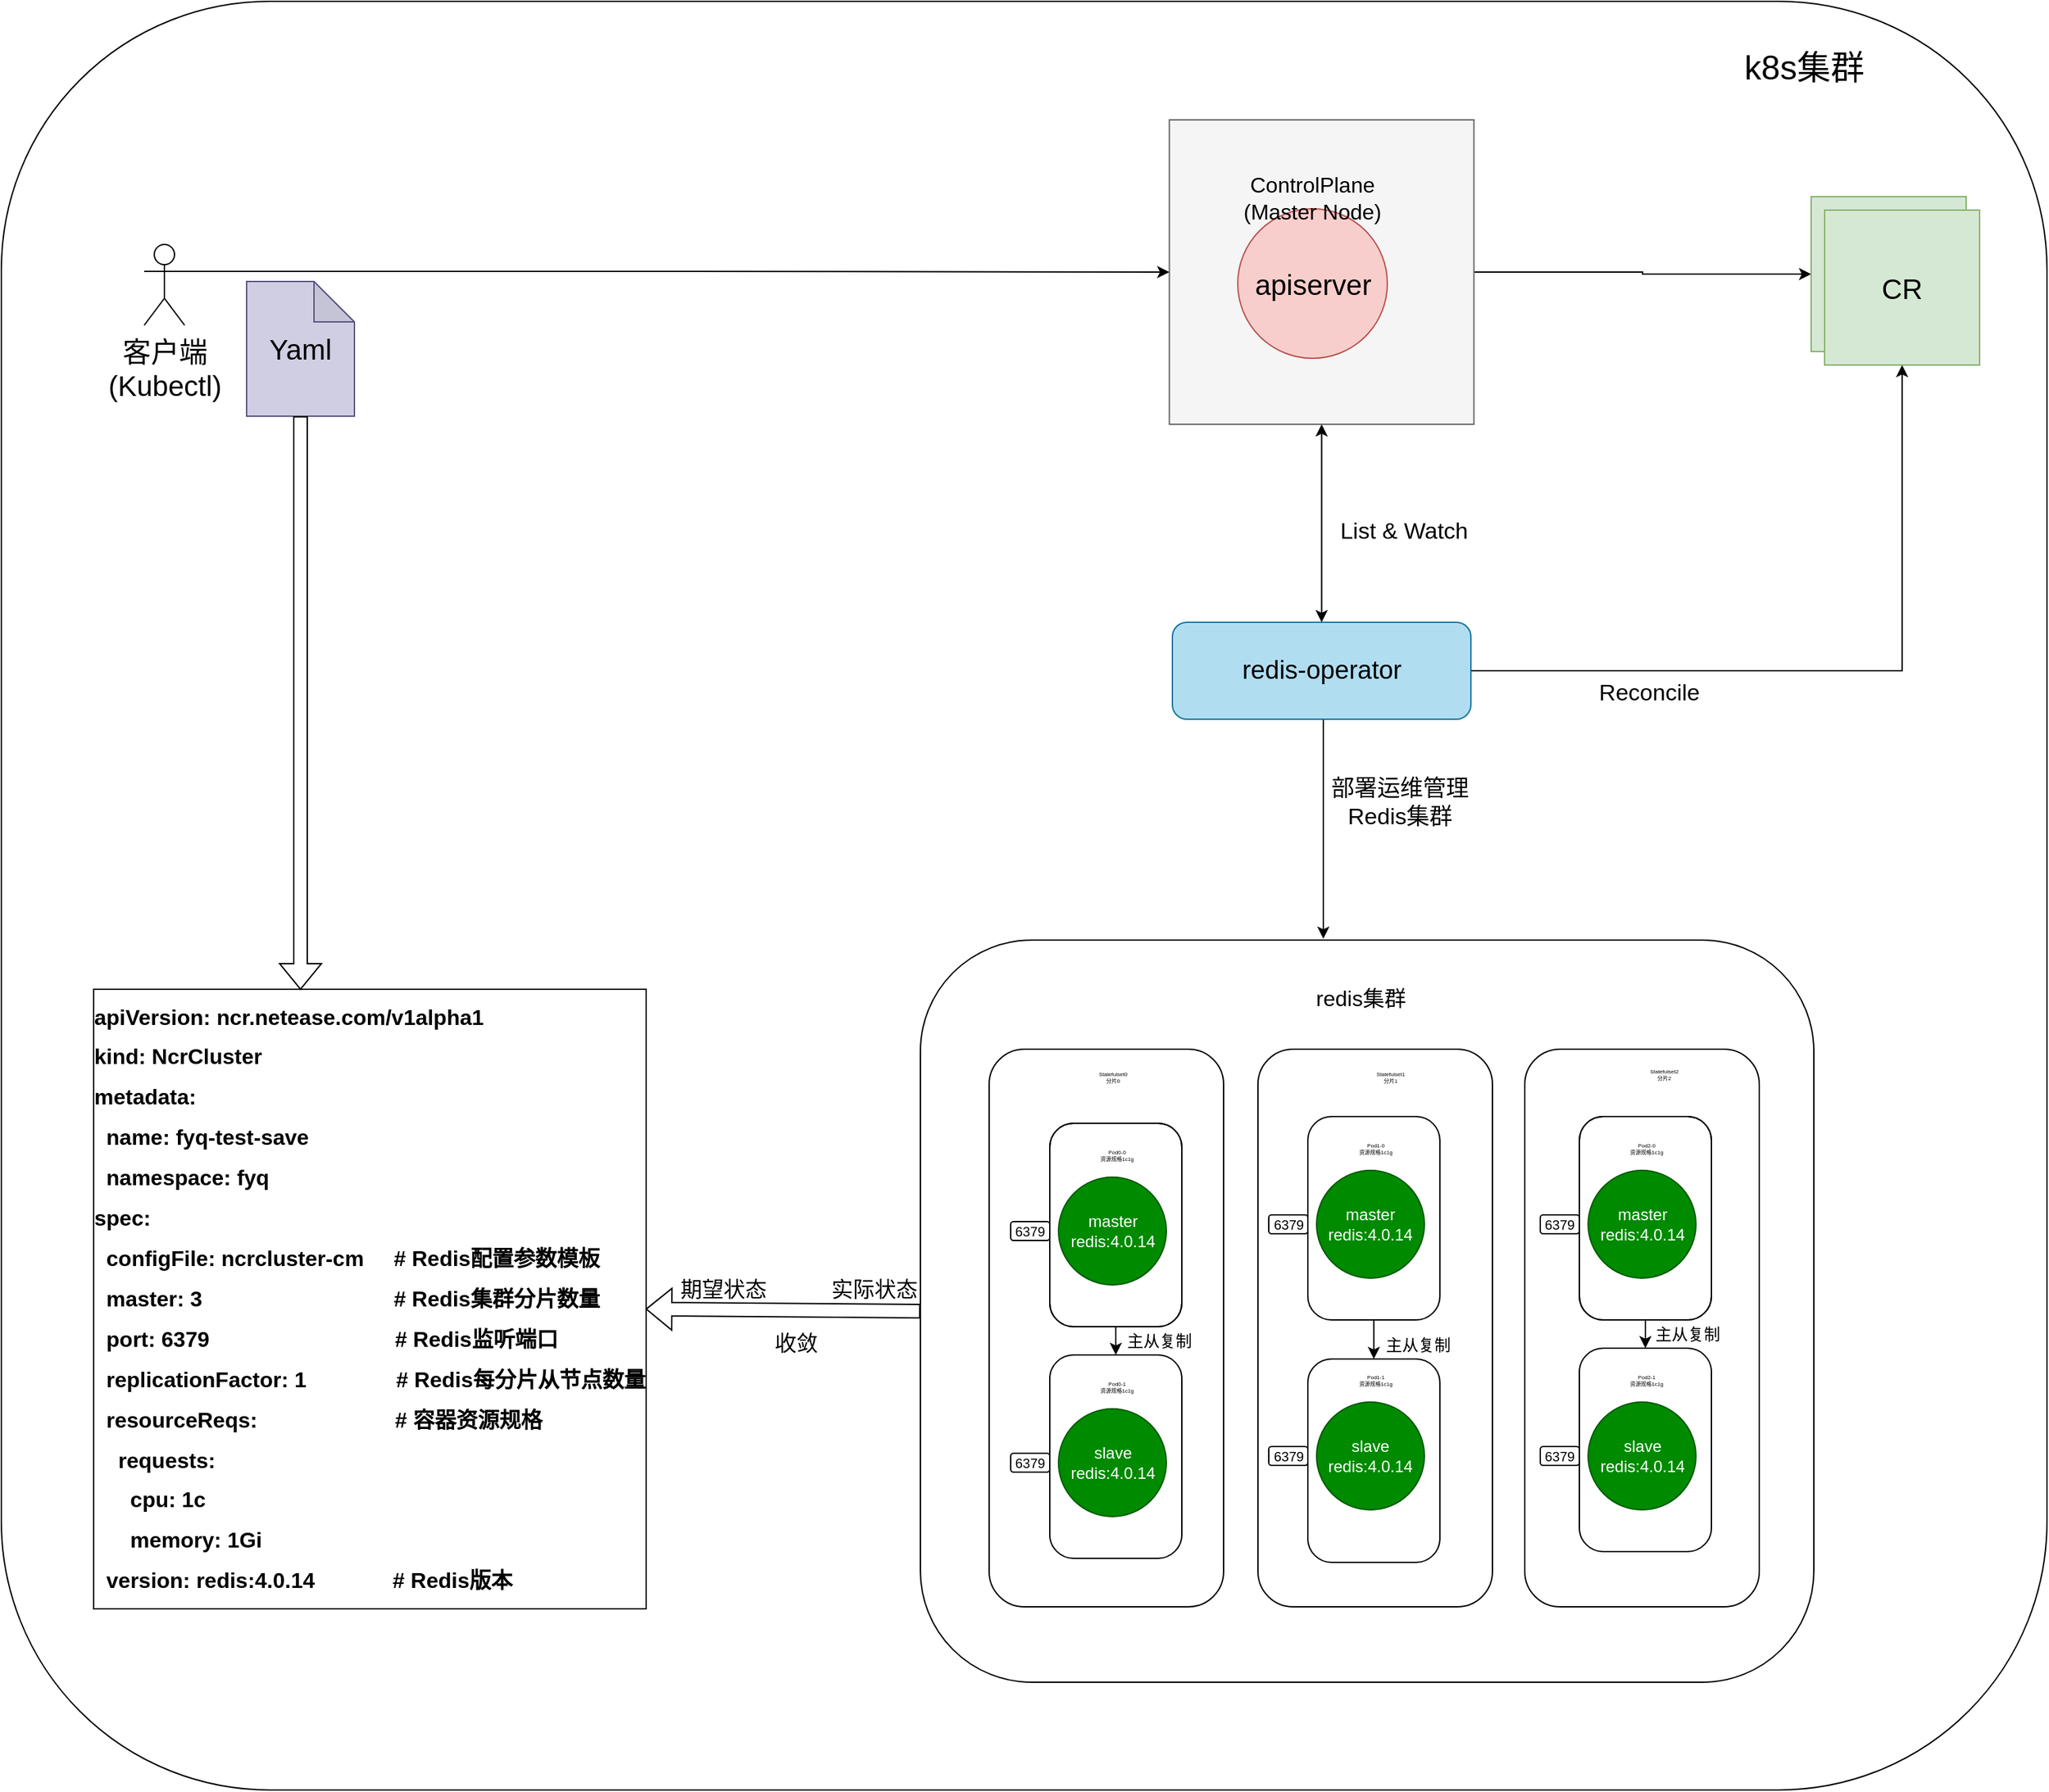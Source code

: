 <mxfile version="20.5.3" type="github">
  <diagram id="rYdwiMb5jvszhZctyrXV" name="第 1 页">
    <mxGraphModel dx="2365" dy="1415" grid="0" gridSize="10" guides="1" tooltips="1" connect="1" arrows="1" fold="1" page="1" pageScale="1" pageWidth="1920" pageHeight="1200" math="0" shadow="0">
      <root>
        <mxCell id="0" />
        <mxCell id="1" parent="0" />
        <mxCell id="m7ggQ3mebLyZbsMTqmPm-99" value="" style="rounded=1;whiteSpace=wrap;html=1;labelBackgroundColor=default;labelBorderColor=default;fontSize=17;fillColor=none;" parent="1" vertex="1">
          <mxGeometry x="268" y="204" width="1518" height="1328" as="geometry" />
        </mxCell>
        <mxCell id="m7ggQ3mebLyZbsMTqmPm-62" value="" style="rounded=1;whiteSpace=wrap;html=1;fontSize=4;fillColor=none;" parent="1" vertex="1">
          <mxGeometry x="950" y="901" width="663" height="551" as="geometry" />
        </mxCell>
        <mxCell id="m7ggQ3mebLyZbsMTqmPm-46" value="" style="rounded=1;whiteSpace=wrap;html=1;fontSize=4;fillColor=none;" parent="1" vertex="1">
          <mxGeometry x="1398.5" y="982" width="174" height="414" as="geometry" />
        </mxCell>
        <mxCell id="m7ggQ3mebLyZbsMTqmPm-44" value="" style="rounded=1;whiteSpace=wrap;html=1;fontSize=4;fillColor=none;" parent="1" vertex="1">
          <mxGeometry x="1200.5" y="982" width="174" height="414" as="geometry" />
        </mxCell>
        <mxCell id="m7ggQ3mebLyZbsMTqmPm-41" value="" style="rounded=1;whiteSpace=wrap;html=1;fontSize=4;fillColor=none;" parent="1" vertex="1">
          <mxGeometry x="1001" y="982" width="174" height="414" as="geometry" />
        </mxCell>
        <mxCell id="m7ggQ3mebLyZbsMTqmPm-5" value="" style="rounded=1;whiteSpace=wrap;html=1;fontSize=4;fillColor=none;movable=1;resizable=1;rotatable=1;deletable=1;editable=1;connectable=1;arcSize=18;" parent="1" vertex="1">
          <mxGeometry x="1046" y="1037" width="98" height="151" as="geometry" />
        </mxCell>
        <mxCell id="m7ggQ3mebLyZbsMTqmPm-11" value="" style="rounded=1;whiteSpace=wrap;html=1;fontSize=4;fillColor=none;movable=1;resizable=1;rotatable=1;deletable=1;editable=1;connectable=1;arcSize=18;" parent="1" vertex="1">
          <mxGeometry x="1046" y="1037" width="98" height="151" as="geometry" />
        </mxCell>
        <mxCell id="6RyUIfgaUFoeRIO4xXDH-38" value="master&lt;br&gt;redis:4.0.14" style="ellipse;whiteSpace=wrap;html=1;aspect=fixed;fillColor=#008a00;fontColor=#ffffff;strokeColor=#005700;" parent="1" vertex="1">
          <mxGeometry x="1052.5" y="1077" width="80" height="80" as="geometry" />
        </mxCell>
        <mxCell id="03nautIme0JNub1uCO7q-27" value="" style="edgeStyle=orthogonalEdgeStyle;rounded=0;orthogonalLoop=1;jettySize=auto;html=1;dashed=1;" parent="1" edge="1">
          <mxGeometry relative="1" as="geometry">
            <mxPoint x="750" y="986" as="sourcePoint" />
          </mxGeometry>
        </mxCell>
        <mxCell id="6RyUIfgaUFoeRIO4xXDH-54" value="主从复制" style="text;html=1;strokeColor=none;fillColor=none;align=center;verticalAlign=middle;whiteSpace=wrap;rounded=0;" parent="1" vertex="1">
          <mxGeometry x="1090" y="1191" width="75" height="16" as="geometry" />
        </mxCell>
        <mxCell id="m7ggQ3mebLyZbsMTqmPm-82" style="edgeStyle=orthogonalEdgeStyle;rounded=0;orthogonalLoop=1;jettySize=auto;html=1;exitX=0.5;exitY=1;exitDx=0;exitDy=0;fontSize=16;startArrow=none;startFill=0;endArrow=classic;endFill=1;" parent="1" source="6RyUIfgaUFoeRIO4xXDH-7" edge="1">
          <mxGeometry relative="1" as="geometry">
            <mxPoint x="1249" y="900" as="targetPoint" />
            <Array as="points">
              <mxPoint x="1249" y="737" />
            </Array>
          </mxGeometry>
        </mxCell>
        <mxCell id="0dF5O2pqXlu158Yr3V4f-3" style="edgeStyle=orthogonalEdgeStyle;rounded=0;orthogonalLoop=1;jettySize=auto;html=1;exitX=1;exitY=0.5;exitDx=0;exitDy=0;entryX=0.5;entryY=1;entryDx=0;entryDy=0;fontSize=25;startArrow=none;startFill=0;endArrow=classic;endFill=1;" edge="1" parent="1" source="6RyUIfgaUFoeRIO4xXDH-7" target="m7ggQ3mebLyZbsMTqmPm-69">
          <mxGeometry relative="1" as="geometry" />
        </mxCell>
        <mxCell id="6RyUIfgaUFoeRIO4xXDH-7" value="&lt;font style=&quot;font-size: 19px;&quot;&gt;redis-operator&lt;/font&gt;" style="rounded=1;whiteSpace=wrap;html=1;fillColor=#b1ddf0;strokeColor=#10739e;" parent="1" vertex="1">
          <mxGeometry x="1137" y="665" width="221.5" height="72" as="geometry" />
        </mxCell>
        <mxCell id="6RyUIfgaUFoeRIO4xXDH-85" value="redis集群" style="text;html=1;strokeColor=none;fillColor=none;align=center;verticalAlign=middle;whiteSpace=wrap;rounded=0;fontSize=16;" parent="1" vertex="1">
          <mxGeometry x="1237.5" y="930" width="78" height="27" as="geometry" />
        </mxCell>
        <mxCell id="m7ggQ3mebLyZbsMTqmPm-2" value="k8s集群" style="text;html=1;strokeColor=none;fillColor=none;align=center;verticalAlign=middle;whiteSpace=wrap;rounded=0;fontSize=25;" parent="1" vertex="1">
          <mxGeometry x="1557" y="239" width="98" height="25" as="geometry" />
        </mxCell>
        <mxCell id="m7ggQ3mebLyZbsMTqmPm-4" value="6379" style="rounded=1;whiteSpace=wrap;html=1;fontSize=10;" parent="1" vertex="1">
          <mxGeometry x="1017" y="1110" width="29" height="14" as="geometry" />
        </mxCell>
        <mxCell id="m7ggQ3mebLyZbsMTqmPm-6" value="Pod0-0&lt;br&gt;资源规格1c1g" style="text;html=1;strokeColor=none;fillColor=none;align=center;verticalAlign=middle;whiteSpace=wrap;rounded=0;fontSize=4;" parent="1" vertex="1">
          <mxGeometry x="1055" y="1043" width="82" height="36" as="geometry" />
        </mxCell>
        <mxCell id="m7ggQ3mebLyZbsMTqmPm-18" style="edgeStyle=orthogonalEdgeStyle;rounded=0;orthogonalLoop=1;jettySize=auto;html=1;exitX=0.5;exitY=0;exitDx=0;exitDy=0;fontSize=4;startArrow=classic;startFill=1;endArrow=none;endFill=0;" parent="1" source="m7ggQ3mebLyZbsMTqmPm-13" target="m7ggQ3mebLyZbsMTqmPm-11" edge="1">
          <mxGeometry relative="1" as="geometry" />
        </mxCell>
        <mxCell id="m7ggQ3mebLyZbsMTqmPm-13" value="" style="rounded=1;whiteSpace=wrap;html=1;fontSize=4;fillColor=none;movable=1;resizable=1;rotatable=1;deletable=1;editable=1;connectable=1;arcSize=18;" parent="1" vertex="1">
          <mxGeometry x="1046" y="1209" width="98" height="151" as="geometry" />
        </mxCell>
        <mxCell id="m7ggQ3mebLyZbsMTqmPm-14" value="slave&lt;br&gt;redis:4.0.14" style="ellipse;whiteSpace=wrap;html=1;aspect=fixed;fillColor=#008a00;fontColor=#ffffff;strokeColor=#005700;" parent="1" vertex="1">
          <mxGeometry x="1052.5" y="1249" width="80" height="80" as="geometry" />
        </mxCell>
        <mxCell id="m7ggQ3mebLyZbsMTqmPm-15" value="6379" style="rounded=1;whiteSpace=wrap;html=1;fontSize=10;" parent="1" vertex="1">
          <mxGeometry x="1017" y="1282" width="29" height="14" as="geometry" />
        </mxCell>
        <mxCell id="m7ggQ3mebLyZbsMTqmPm-16" value="Pod0-1&lt;br&gt;资源规格1c1g" style="text;html=1;strokeColor=none;fillColor=none;align=center;verticalAlign=middle;whiteSpace=wrap;rounded=0;fontSize=4;" parent="1" vertex="1">
          <mxGeometry x="1055" y="1215" width="82" height="36" as="geometry" />
        </mxCell>
        <mxCell id="m7ggQ3mebLyZbsMTqmPm-19" value="" style="rounded=1;whiteSpace=wrap;html=1;fontSize=4;fillColor=none;movable=1;resizable=1;rotatable=1;deletable=1;editable=1;connectable=1;arcSize=18;" parent="1" vertex="1">
          <mxGeometry x="1439" y="1032" width="98" height="151" as="geometry" />
        </mxCell>
        <mxCell id="m7ggQ3mebLyZbsMTqmPm-20" value="" style="rounded=1;whiteSpace=wrap;html=1;fontSize=4;fillColor=none;movable=1;resizable=1;rotatable=1;deletable=1;editable=1;connectable=1;arcSize=18;" parent="1" vertex="1">
          <mxGeometry x="1439" y="1032" width="98" height="151" as="geometry" />
        </mxCell>
        <mxCell id="m7ggQ3mebLyZbsMTqmPm-21" value="master&lt;br&gt;redis:4.0.14" style="ellipse;whiteSpace=wrap;html=1;aspect=fixed;fillColor=#008a00;fontColor=#ffffff;strokeColor=#005700;" parent="1" vertex="1">
          <mxGeometry x="1445.5" y="1072" width="80" height="80" as="geometry" />
        </mxCell>
        <mxCell id="m7ggQ3mebLyZbsMTqmPm-22" value="主从复制" style="text;html=1;strokeColor=none;fillColor=none;align=center;verticalAlign=middle;whiteSpace=wrap;rounded=0;" parent="1" vertex="1">
          <mxGeometry x="1482" y="1186" width="75" height="16" as="geometry" />
        </mxCell>
        <mxCell id="m7ggQ3mebLyZbsMTqmPm-23" value="6379" style="rounded=1;whiteSpace=wrap;html=1;fontSize=10;" parent="1" vertex="1">
          <mxGeometry x="1410" y="1105" width="29" height="14" as="geometry" />
        </mxCell>
        <mxCell id="m7ggQ3mebLyZbsMTqmPm-24" value="Pod2-0&lt;br&gt;资源规格1c1g" style="text;html=1;strokeColor=none;fillColor=none;align=center;verticalAlign=middle;whiteSpace=wrap;rounded=0;fontSize=4;" parent="1" vertex="1">
          <mxGeometry x="1448" y="1038" width="82" height="36" as="geometry" />
        </mxCell>
        <mxCell id="m7ggQ3mebLyZbsMTqmPm-25" style="edgeStyle=orthogonalEdgeStyle;rounded=0;orthogonalLoop=1;jettySize=auto;html=1;exitX=0.5;exitY=0;exitDx=0;exitDy=0;fontSize=4;startArrow=classic;startFill=1;endArrow=none;endFill=0;" parent="1" source="m7ggQ3mebLyZbsMTqmPm-26" target="m7ggQ3mebLyZbsMTqmPm-20" edge="1">
          <mxGeometry relative="1" as="geometry" />
        </mxCell>
        <mxCell id="m7ggQ3mebLyZbsMTqmPm-26" value="" style="rounded=1;whiteSpace=wrap;html=1;fontSize=4;fillColor=none;movable=1;resizable=1;rotatable=1;deletable=1;editable=1;connectable=1;arcSize=18;" parent="1" vertex="1">
          <mxGeometry x="1439" y="1204" width="98" height="151" as="geometry" />
        </mxCell>
        <mxCell id="m7ggQ3mebLyZbsMTqmPm-27" value="slave&lt;br&gt;redis:4.0.14" style="ellipse;whiteSpace=wrap;html=1;aspect=fixed;fillColor=#008a00;fontColor=#ffffff;strokeColor=#005700;" parent="1" vertex="1">
          <mxGeometry x="1445.5" y="1244" width="80" height="80" as="geometry" />
        </mxCell>
        <mxCell id="m7ggQ3mebLyZbsMTqmPm-28" value="6379" style="rounded=1;whiteSpace=wrap;html=1;fontSize=10;" parent="1" vertex="1">
          <mxGeometry x="1410" y="1277" width="29" height="14" as="geometry" />
        </mxCell>
        <mxCell id="m7ggQ3mebLyZbsMTqmPm-29" value="Pod2-1&lt;br&gt;资源规格1c1g" style="text;html=1;strokeColor=none;fillColor=none;align=center;verticalAlign=middle;whiteSpace=wrap;rounded=0;fontSize=4;" parent="1" vertex="1">
          <mxGeometry x="1448" y="1210" width="82" height="36" as="geometry" />
        </mxCell>
        <mxCell id="m7ggQ3mebLyZbsMTqmPm-31" value="" style="rounded=1;whiteSpace=wrap;html=1;fontSize=4;fillColor=none;movable=1;resizable=1;rotatable=1;deletable=1;editable=1;connectable=1;arcSize=18;" parent="1" vertex="1">
          <mxGeometry x="1237.5" y="1032" width="98" height="151" as="geometry" />
        </mxCell>
        <mxCell id="m7ggQ3mebLyZbsMTqmPm-32" value="master&lt;br&gt;redis:4.0.14" style="ellipse;whiteSpace=wrap;html=1;aspect=fixed;fillColor=#008a00;fontColor=#ffffff;strokeColor=#005700;" parent="1" vertex="1">
          <mxGeometry x="1244" y="1072" width="80" height="80" as="geometry" />
        </mxCell>
        <mxCell id="m7ggQ3mebLyZbsMTqmPm-33" value="主从复制" style="text;html=1;strokeColor=none;fillColor=none;align=center;verticalAlign=middle;whiteSpace=wrap;rounded=0;" parent="1" vertex="1">
          <mxGeometry x="1281.5" y="1194" width="75" height="16" as="geometry" />
        </mxCell>
        <mxCell id="m7ggQ3mebLyZbsMTqmPm-34" value="6379" style="rounded=1;whiteSpace=wrap;html=1;fontSize=10;" parent="1" vertex="1">
          <mxGeometry x="1208.5" y="1105" width="29" height="14" as="geometry" />
        </mxCell>
        <mxCell id="m7ggQ3mebLyZbsMTqmPm-35" value="Pod1-0&lt;br&gt;资源规格1c1g" style="text;html=1;strokeColor=none;fillColor=none;align=center;verticalAlign=middle;whiteSpace=wrap;rounded=0;fontSize=4;" parent="1" vertex="1">
          <mxGeometry x="1246.5" y="1038" width="82" height="36" as="geometry" />
        </mxCell>
        <mxCell id="m7ggQ3mebLyZbsMTqmPm-36" style="edgeStyle=orthogonalEdgeStyle;rounded=0;orthogonalLoop=1;jettySize=auto;html=1;exitX=0.5;exitY=0;exitDx=0;exitDy=0;fontSize=4;startArrow=classic;startFill=1;endArrow=none;endFill=0;" parent="1" source="m7ggQ3mebLyZbsMTqmPm-37" target="m7ggQ3mebLyZbsMTqmPm-31" edge="1">
          <mxGeometry relative="1" as="geometry" />
        </mxCell>
        <mxCell id="m7ggQ3mebLyZbsMTqmPm-37" value="" style="rounded=1;whiteSpace=wrap;html=1;fontSize=4;fillColor=none;movable=1;resizable=1;rotatable=1;deletable=1;editable=1;connectable=1;arcSize=18;" parent="1" vertex="1">
          <mxGeometry x="1237.5" y="1212" width="98" height="151" as="geometry" />
        </mxCell>
        <mxCell id="m7ggQ3mebLyZbsMTqmPm-38" value="slave&lt;br&gt;redis:4.0.14" style="ellipse;whiteSpace=wrap;html=1;aspect=fixed;fillColor=#008a00;fontColor=#ffffff;strokeColor=#005700;" parent="1" vertex="1">
          <mxGeometry x="1244" y="1244" width="80" height="80" as="geometry" />
        </mxCell>
        <mxCell id="m7ggQ3mebLyZbsMTqmPm-39" value="6379" style="rounded=1;whiteSpace=wrap;html=1;fontSize=10;" parent="1" vertex="1">
          <mxGeometry x="1208.5" y="1277" width="29" height="14" as="geometry" />
        </mxCell>
        <mxCell id="m7ggQ3mebLyZbsMTqmPm-40" value="Pod1-1&lt;br&gt;资源规格1c1g" style="text;html=1;strokeColor=none;fillColor=none;align=center;verticalAlign=middle;whiteSpace=wrap;rounded=0;fontSize=4;" parent="1" vertex="1">
          <mxGeometry x="1246.5" y="1210" width="82" height="36" as="geometry" />
        </mxCell>
        <mxCell id="m7ggQ3mebLyZbsMTqmPm-42" value="Statefulset0&lt;br&gt;分片0" style="text;html=1;strokeColor=none;fillColor=none;align=center;verticalAlign=middle;whiteSpace=wrap;rounded=0;fontSize=4;" parent="1" vertex="1">
          <mxGeometry x="1062.5" y="988" width="60" height="30" as="geometry" />
        </mxCell>
        <mxCell id="m7ggQ3mebLyZbsMTqmPm-45" value="Statefulset1&lt;br&gt;分片1" style="text;html=1;strokeColor=none;fillColor=none;align=center;verticalAlign=middle;whiteSpace=wrap;rounded=0;fontSize=4;" parent="1" vertex="1">
          <mxGeometry x="1268.5" y="988" width="60" height="30" as="geometry" />
        </mxCell>
        <mxCell id="m7ggQ3mebLyZbsMTqmPm-47" value="Statefulset2&lt;br&gt;分片2" style="text;html=1;strokeColor=none;fillColor=none;align=center;verticalAlign=middle;whiteSpace=wrap;rounded=0;fontSize=4;" parent="1" vertex="1">
          <mxGeometry x="1471.5" y="986" width="60" height="30" as="geometry" />
        </mxCell>
        <mxCell id="m7ggQ3mebLyZbsMTqmPm-86" style="edgeStyle=orthogonalEdgeStyle;rounded=0;orthogonalLoop=1;jettySize=auto;html=1;exitX=0.5;exitY=1;exitDx=0;exitDy=0;entryX=0.5;entryY=0;entryDx=0;entryDy=0;fontSize=17;startArrow=classic;startFill=1;endArrow=classic;endFill=1;" parent="1" source="m7ggQ3mebLyZbsMTqmPm-63" target="6RyUIfgaUFoeRIO4xXDH-7" edge="1">
          <mxGeometry relative="1" as="geometry" />
        </mxCell>
        <mxCell id="m7ggQ3mebLyZbsMTqmPm-88" style="edgeStyle=orthogonalEdgeStyle;rounded=0;orthogonalLoop=1;jettySize=auto;html=1;exitX=1;exitY=0.5;exitDx=0;exitDy=0;entryX=0;entryY=0.5;entryDx=0;entryDy=0;fontSize=17;startArrow=none;startFill=0;endArrow=classic;endFill=1;" parent="1" source="m7ggQ3mebLyZbsMTqmPm-63" target="m7ggQ3mebLyZbsMTqmPm-67" edge="1">
          <mxGeometry relative="1" as="geometry" />
        </mxCell>
        <mxCell id="m7ggQ3mebLyZbsMTqmPm-63" value="" style="whiteSpace=wrap;html=1;aspect=fixed;fontSize=16;fillColor=#f5f5f5;fontColor=#333333;strokeColor=#666666;" parent="1" vertex="1">
          <mxGeometry x="1134.75" y="292" width="226" height="226" as="geometry" />
        </mxCell>
        <mxCell id="m7ggQ3mebLyZbsMTqmPm-64" value="&lt;font style=&quot;font-size: 21px;&quot;&gt;apiserver&lt;/font&gt;" style="ellipse;whiteSpace=wrap;html=1;aspect=fixed;fontSize=16;fillColor=#f8cecc;strokeColor=#b85450;" parent="1" vertex="1">
          <mxGeometry x="1185.5" y="358" width="111" height="111" as="geometry" />
        </mxCell>
        <mxCell id="m7ggQ3mebLyZbsMTqmPm-65" value="ControlPlane&lt;br&gt;(Master Node)" style="text;html=1;strokeColor=none;fillColor=none;align=center;verticalAlign=middle;whiteSpace=wrap;rounded=0;fontSize=16;" parent="1" vertex="1">
          <mxGeometry x="1173" y="335" width="136" height="30" as="geometry" />
        </mxCell>
        <mxCell id="m7ggQ3mebLyZbsMTqmPm-67" value="CR" style="whiteSpace=wrap;html=1;aspect=fixed;fontSize=21;fillColor=#d5e8d4;strokeColor=#82b366;" parent="1" vertex="1">
          <mxGeometry x="1611" y="349" width="115" height="115" as="geometry" />
        </mxCell>
        <mxCell id="m7ggQ3mebLyZbsMTqmPm-69" value="CR" style="whiteSpace=wrap;html=1;aspect=fixed;fontSize=21;fillColor=#d5e8d4;strokeColor=#82b366;" parent="1" vertex="1">
          <mxGeometry x="1621" y="359" width="115" height="115" as="geometry" />
        </mxCell>
        <mxCell id="m7ggQ3mebLyZbsMTqmPm-89" style="edgeStyle=orthogonalEdgeStyle;rounded=0;orthogonalLoop=1;jettySize=auto;html=1;exitX=1;exitY=0.333;exitDx=0;exitDy=0;exitPerimeter=0;fontSize=17;startArrow=none;startFill=0;endArrow=classic;endFill=1;" parent="1" source="m7ggQ3mebLyZbsMTqmPm-71" target="m7ggQ3mebLyZbsMTqmPm-63" edge="1">
          <mxGeometry relative="1" as="geometry" />
        </mxCell>
        <mxCell id="m7ggQ3mebLyZbsMTqmPm-71" value="客户端&lt;br&gt;(Kubectl)" style="shape=umlActor;verticalLabelPosition=bottom;verticalAlign=top;html=1;outlineConnect=0;fontSize=21;fillColor=default;" parent="1" vertex="1">
          <mxGeometry x="374" y="384.5" width="30" height="60" as="geometry" />
        </mxCell>
        <mxCell id="m7ggQ3mebLyZbsMTqmPm-73" value="Yaml" style="shape=note;whiteSpace=wrap;html=1;backgroundOutline=1;darkOpacity=0.05;fontSize=21;fillColor=#d0cee2;strokeColor=#56517e;" parent="1" vertex="1">
          <mxGeometry x="450" y="412" width="80" height="100" as="geometry" />
        </mxCell>
        <mxCell id="m7ggQ3mebLyZbsMTqmPm-79" value="&lt;h1 style=&quot;font-size: 16px;&quot;&gt;apiVersion: ncr.netease.com/v1alpha1&lt;/h1&gt;&lt;h1 style=&quot;font-size: 16px;&quot;&gt;kind: NcrCluster&lt;/h1&gt;&lt;h1 style=&quot;font-size: 16px;&quot;&gt;metadata:&lt;/h1&gt;&lt;h1 style=&quot;font-size: 16px;&quot;&gt;&amp;nbsp; name: fyq-test-save&lt;/h1&gt;&lt;h1 style=&quot;font-size: 16px;&quot;&gt;&amp;nbsp; namespace: fyq&lt;/h1&gt;&lt;h1 style=&quot;font-size: 16px;&quot;&gt;spec:&lt;/h1&gt;&lt;h1 style=&quot;font-size: 16px;&quot;&gt;&amp;nbsp; configFile: ncrcluster-cm&amp;nbsp; &amp;nbsp; &amp;nbsp;# Redis配置参数模板&lt;/h1&gt;&lt;h1 style=&quot;font-size: 16px;&quot;&gt;&amp;nbsp; master: 3&amp;nbsp; &amp;nbsp; &amp;nbsp; &amp;nbsp; &amp;nbsp; &amp;nbsp; &amp;nbsp; &amp;nbsp; &amp;nbsp; &amp;nbsp; &amp;nbsp; &amp;nbsp; &amp;nbsp; &amp;nbsp; &amp;nbsp; &amp;nbsp; # Redis集群分片数量&lt;/h1&gt;&lt;h1 style=&quot;font-size: 16px;&quot;&gt;&amp;nbsp; port: 6379&amp;nbsp; &amp;nbsp; &amp;nbsp; &amp;nbsp; &amp;nbsp; &amp;nbsp; &amp;nbsp; &amp;nbsp; &amp;nbsp; &amp;nbsp; &amp;nbsp; &amp;nbsp; &amp;nbsp; &amp;nbsp; &amp;nbsp; &amp;nbsp;# Redis监听端口&lt;/h1&gt;&lt;h1 style=&quot;font-size: 16px;&quot;&gt;&amp;nbsp; replicationFactor: 1&amp;nbsp; &amp;nbsp; &amp;nbsp; &amp;nbsp; &amp;nbsp; &amp;nbsp; &amp;nbsp; &amp;nbsp;# Redis每分片从节点数量&lt;/h1&gt;&lt;h1 style=&quot;font-size: 16px;&quot;&gt;&amp;nbsp; resourceReqs:&amp;nbsp; &amp;nbsp; &amp;nbsp; &amp;nbsp; &amp;nbsp; &amp;nbsp; &amp;nbsp; &amp;nbsp; &amp;nbsp; &amp;nbsp; &amp;nbsp; &amp;nbsp;# 容器资源规格&lt;/h1&gt;&lt;h1 style=&quot;font-size: 16px;&quot;&gt;&amp;nbsp; &amp;nbsp; requests:&lt;/h1&gt;&lt;h1 style=&quot;font-size: 16px;&quot;&gt;&amp;nbsp; &amp;nbsp; &amp;nbsp; cpu: 1c&lt;/h1&gt;&lt;h1 style=&quot;font-size: 16px;&quot;&gt;&amp;nbsp; &amp;nbsp; &amp;nbsp; memory: 1Gi&lt;/h1&gt;&lt;h1 style=&quot;font-size: 16px;&quot;&gt;&amp;nbsp; version: redis:4.0.14&amp;nbsp; &amp;nbsp; &amp;nbsp; &amp;nbsp; &amp;nbsp; &amp;nbsp; &amp;nbsp;# Redis版本&amp;nbsp;&lt;/h1&gt;" style="text;html=1;strokeColor=none;fillColor=none;spacing=5;spacingTop=-20;whiteSpace=wrap;overflow=hidden;rounded=0;fontSize=16;fontStyle=0;verticalAlign=middle;labelBackgroundColor=default;labelBorderColor=default;" parent="1" vertex="1">
          <mxGeometry x="331" y="913" width="427" height="527" as="geometry" />
        </mxCell>
        <mxCell id="m7ggQ3mebLyZbsMTqmPm-81" value="" style="shape=flexArrow;endArrow=classic;html=1;rounded=0;fontSize=16;exitX=0.5;exitY=1;exitDx=0;exitDy=0;exitPerimeter=0;" parent="1" source="m7ggQ3mebLyZbsMTqmPm-73" edge="1">
          <mxGeometry width="50" height="50" relative="1" as="geometry">
            <mxPoint x="470" y="661" as="sourcePoint" />
            <mxPoint x="490" y="938" as="targetPoint" />
          </mxGeometry>
        </mxCell>
        <mxCell id="m7ggQ3mebLyZbsMTqmPm-85" value="&lt;br&gt;部署运维管理&lt;br&gt;Redis集群" style="text;html=1;strokeColor=none;fillColor=none;align=center;verticalAlign=middle;whiteSpace=wrap;rounded=0;fontSize=17;" parent="1" vertex="1">
          <mxGeometry x="1226" y="770" width="160" height="38" as="geometry" />
        </mxCell>
        <mxCell id="m7ggQ3mebLyZbsMTqmPm-87" value="List &amp;amp; Watch" style="text;html=1;strokeColor=none;fillColor=none;align=center;verticalAlign=middle;whiteSpace=wrap;rounded=0;fontSize=17;" parent="1" vertex="1">
          <mxGeometry x="1254" y="584" width="110" height="27" as="geometry" />
        </mxCell>
        <mxCell id="m7ggQ3mebLyZbsMTqmPm-92" value="" style="shape=flexArrow;endArrow=none;html=1;rounded=0;fontSize=17;entryX=0;entryY=0.5;entryDx=0;entryDy=0;exitX=0.972;exitY=0.497;exitDx=0;exitDy=0;exitPerimeter=0;startArrow=block;endFill=0;" parent="1" source="m7ggQ3mebLyZbsMTqmPm-79" target="m7ggQ3mebLyZbsMTqmPm-62" edge="1">
          <mxGeometry width="50" height="50" relative="1" as="geometry">
            <mxPoint x="790" y="1141" as="sourcePoint" />
            <mxPoint x="868" y="1162" as="targetPoint" />
          </mxGeometry>
        </mxCell>
        <mxCell id="m7ggQ3mebLyZbsMTqmPm-96" value="实际状态" style="text;html=1;strokeColor=none;fillColor=none;align=center;verticalAlign=middle;whiteSpace=wrap;rounded=0;fontSize=16;" parent="1" vertex="1">
          <mxGeometry x="879" y="1146" width="74" height="27" as="geometry" />
        </mxCell>
        <mxCell id="m7ggQ3mebLyZbsMTqmPm-97" value="收敛" style="text;html=1;strokeColor=none;fillColor=none;align=center;verticalAlign=middle;whiteSpace=wrap;rounded=0;fontSize=16;" parent="1" vertex="1">
          <mxGeometry x="810" y="1186" width="96" height="27" as="geometry" />
        </mxCell>
        <mxCell id="m7ggQ3mebLyZbsMTqmPm-98" value="期望状态" style="text;html=1;strokeColor=none;fillColor=none;align=center;verticalAlign=middle;whiteSpace=wrap;rounded=0;fontSize=16;" parent="1" vertex="1">
          <mxGeometry x="769" y="1146" width="70" height="27" as="geometry" />
        </mxCell>
        <mxCell id="0dF5O2pqXlu158Yr3V4f-4" value="Reconcile" style="text;html=1;strokeColor=none;fillColor=none;align=center;verticalAlign=middle;whiteSpace=wrap;rounded=0;fontSize=17;" vertex="1" parent="1">
          <mxGeometry x="1439" y="696" width="104" height="44" as="geometry" />
        </mxCell>
      </root>
    </mxGraphModel>
  </diagram>
</mxfile>
